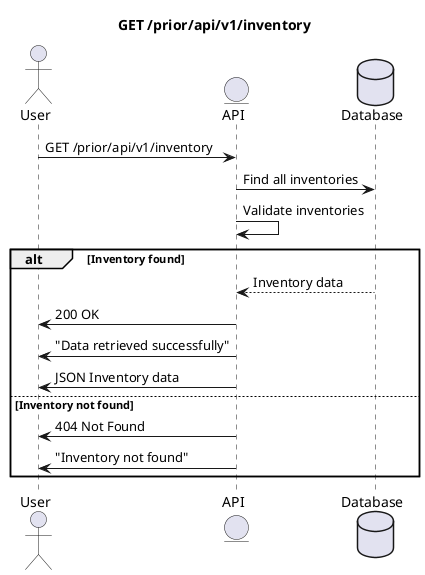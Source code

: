 @startuml
'https://plantuml.com/sequence-diagram

title GET /prior/api/v1/inventory

actor User as u
entity API as a
database Database as d

u->a : GET /prior/api/v1/inventory
a->d: Find all inventories
a->a : Validate inventories

alt Inventory found
    d-->a : Inventory data
    a->u : 200 OK
    a->u : "Data retrieved successfully"
    a->u : JSON Inventory data
else Inventory not found
    a->u : 404 Not Found
    a->u : "Inventory not found"
end

@enduml